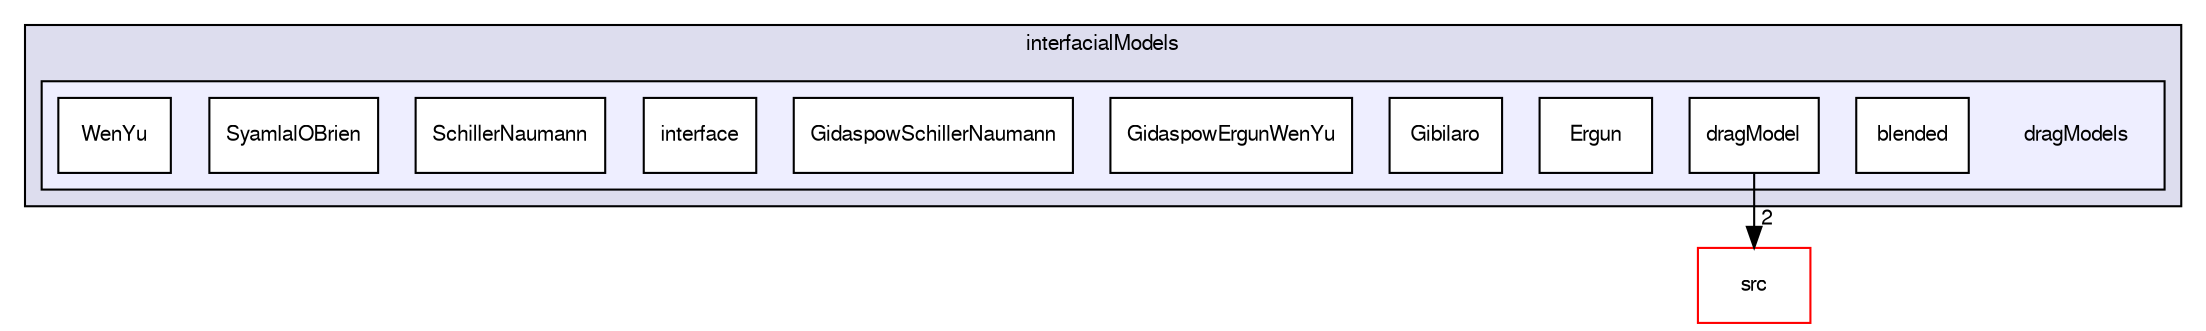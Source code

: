 digraph "applications/solvers/multiphase/multiphaseEulerFoam/interfacialModels/dragModels" {
  bgcolor=transparent;
  compound=true
  node [ fontsize="10", fontname="FreeSans"];
  edge [ labelfontsize="10", labelfontname="FreeSans"];
  subgraph clusterdir_69624978ef3c7e8265410d055036ffd4 {
    graph [ bgcolor="#ddddee", pencolor="black", label="interfacialModels" fontname="FreeSans", fontsize="10", URL="dir_69624978ef3c7e8265410d055036ffd4.html"]
  subgraph clusterdir_45e67d80f3fa79e6c6d32b95e41cd9a4 {
    graph [ bgcolor="#eeeeff", pencolor="black", label="" URL="dir_45e67d80f3fa79e6c6d32b95e41cd9a4.html"];
    dir_45e67d80f3fa79e6c6d32b95e41cd9a4 [shape=plaintext label="dragModels"];
    dir_0e3d2ff9071cde97a4f775f14119c6cf [shape=box label="blended" color="black" fillcolor="white" style="filled" URL="dir_0e3d2ff9071cde97a4f775f14119c6cf.html"];
    dir_aab926f8c809f21411fe17f01c5ceb13 [shape=box label="dragModel" color="black" fillcolor="white" style="filled" URL="dir_aab926f8c809f21411fe17f01c5ceb13.html"];
    dir_4ba6869695401ad29328c3efe2e04dbc [shape=box label="Ergun" color="black" fillcolor="white" style="filled" URL="dir_4ba6869695401ad29328c3efe2e04dbc.html"];
    dir_d4d47de58c57056d7c90661bccf8c883 [shape=box label="Gibilaro" color="black" fillcolor="white" style="filled" URL="dir_d4d47de58c57056d7c90661bccf8c883.html"];
    dir_f201f2ed91fb34e6e4a7d289bb813775 [shape=box label="GidaspowErgunWenYu" color="black" fillcolor="white" style="filled" URL="dir_f201f2ed91fb34e6e4a7d289bb813775.html"];
    dir_be6cf3619f23aff17c5c4043b8f05eb0 [shape=box label="GidaspowSchillerNaumann" color="black" fillcolor="white" style="filled" URL="dir_be6cf3619f23aff17c5c4043b8f05eb0.html"];
    dir_d2cce3408771bd430fd8ab499a0412a3 [shape=box label="interface" color="black" fillcolor="white" style="filled" URL="dir_d2cce3408771bd430fd8ab499a0412a3.html"];
    dir_667fcf2a10203763e95d4d186592c503 [shape=box label="SchillerNaumann" color="black" fillcolor="white" style="filled" URL="dir_667fcf2a10203763e95d4d186592c503.html"];
    dir_724200dddd22155731dda5b58ba91637 [shape=box label="SyamlalOBrien" color="black" fillcolor="white" style="filled" URL="dir_724200dddd22155731dda5b58ba91637.html"];
    dir_e1ac219811b1339254a0a1c27c5e545a [shape=box label="WenYu" color="black" fillcolor="white" style="filled" URL="dir_e1ac219811b1339254a0a1c27c5e545a.html"];
  }
  }
  dir_68267d1309a1af8e8297ef4c3efbcdba [shape=box label="src" color="red" URL="dir_68267d1309a1af8e8297ef4c3efbcdba.html"];
  dir_aab926f8c809f21411fe17f01c5ceb13->dir_68267d1309a1af8e8297ef4c3efbcdba [headlabel="2", labeldistance=1.5 headhref="dir_000163_000577.html"];
}
